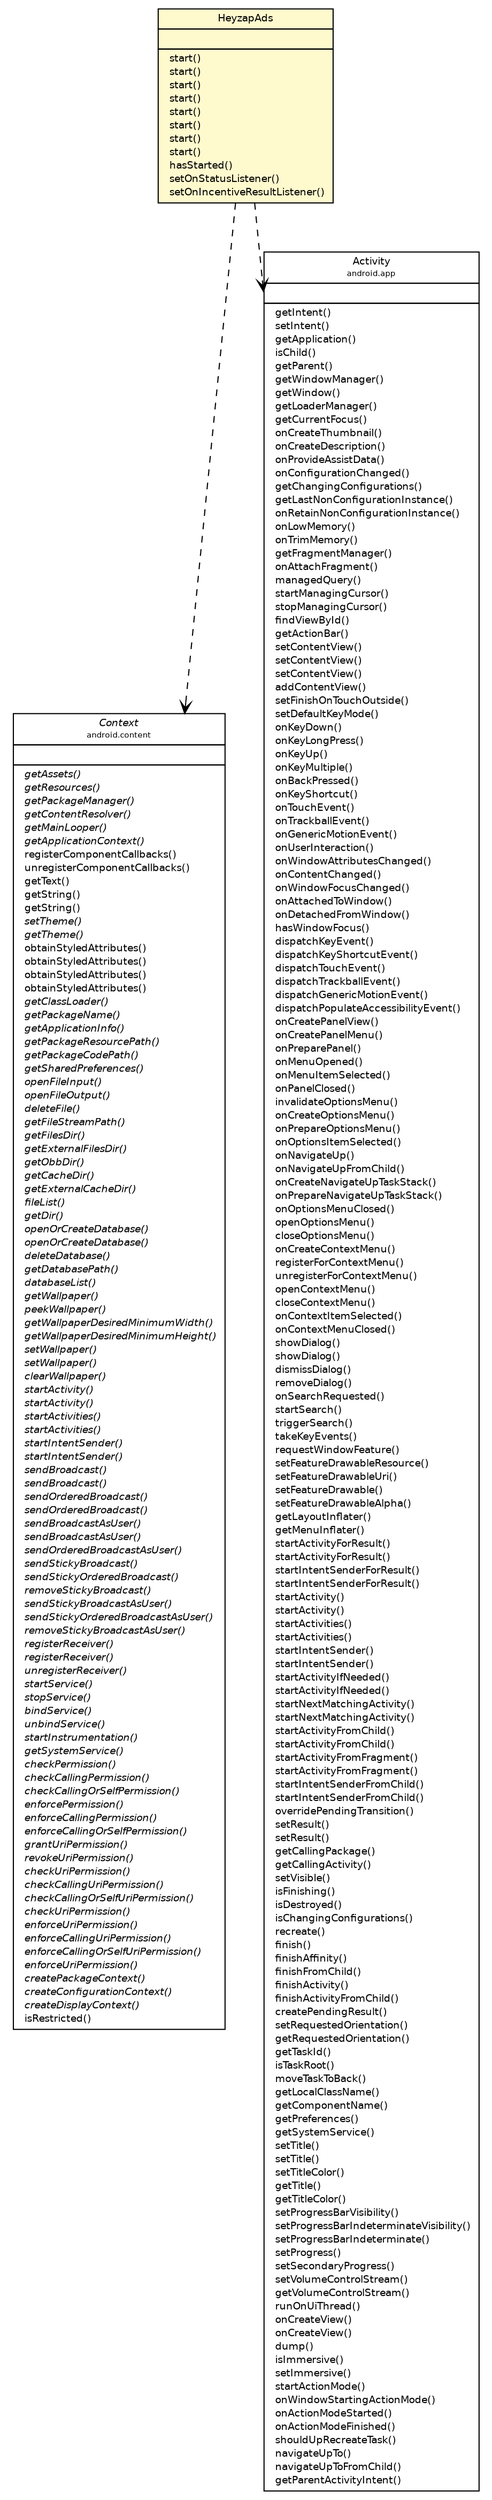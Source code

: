 #!/usr/local/bin/dot
#
# Class diagram 
# Generated by UMLGraph version 5.2 (http://www.umlgraph.org/)
#

digraph G {
	edge [fontname="Helvetica",fontsize=10,labelfontname="Helvetica",labelfontsize=10];
	node [fontname="Helvetica",fontsize=10,shape=plaintext];
	nodesep=0.25;
	ranksep=0.5;
	// com.heyzap.sdk.ads.HeyzapAds
	c7867 [label=<<table title="com.heyzap.sdk.ads.HeyzapAds" border="0" cellborder="1" cellspacing="0" cellpadding="2" port="p" bgcolor="lemonChiffon" href="./HeyzapAds.html">
		<tr><td><table border="0" cellspacing="0" cellpadding="1">
<tr><td align="center" balign="center"> HeyzapAds </td></tr>
		</table></td></tr>
		<tr><td><table border="0" cellspacing="0" cellpadding="1">
<tr><td align="left" balign="left">  </td></tr>
		</table></td></tr>
		<tr><td><table border="0" cellspacing="0" cellpadding="1">
<tr><td align="left" balign="left">  start() </td></tr>
<tr><td align="left" balign="left">  start() </td></tr>
<tr><td align="left" balign="left">  start() </td></tr>
<tr><td align="left" balign="left">  start() </td></tr>
<tr><td align="left" balign="left">  start() </td></tr>
<tr><td align="left" balign="left">  start() </td></tr>
<tr><td align="left" balign="left">  start() </td></tr>
<tr><td align="left" balign="left">  start() </td></tr>
<tr><td align="left" balign="left">  hasStarted() </td></tr>
<tr><td align="left" balign="left">  setOnStatusListener() </td></tr>
<tr><td align="left" balign="left">  setOnIncentiveResultListener() </td></tr>
		</table></td></tr>
		</table>>, fontname="Helvetica", fontcolor="black", fontsize=9.0];
	// com.heyzap.sdk.ads.HeyzapAds DEPEND android.content.Context
	c7867:p -> c7885:p [taillabel="", label="", headlabel="", fontname="Helvetica", fontcolor="black", fontsize=10.0, color="black", arrowhead=open, style=dashed];
	// com.heyzap.sdk.ads.HeyzapAds DEPEND android.app.Activity
	c7867:p -> c7886:p [taillabel="", label="", headlabel="", fontname="Helvetica", fontcolor="black", fontsize=10.0, color="black", arrowhead=open, style=dashed];
	// android.content.Context
	c7885 [label=<<table title="android.content.Context" border="0" cellborder="1" cellspacing="0" cellpadding="2" port="p" href="http://java.sun.com/j2se/1.4.2/docs/api/android/content/Context.html">
		<tr><td><table border="0" cellspacing="0" cellpadding="1">
<tr><td align="center" balign="center"><font face="Helvetica-Oblique"> Context </font></td></tr>
<tr><td align="center" balign="center"><font point-size="7.0"> android.content </font></td></tr>
		</table></td></tr>
		<tr><td><table border="0" cellspacing="0" cellpadding="1">
<tr><td align="left" balign="left">  </td></tr>
		</table></td></tr>
		<tr><td><table border="0" cellspacing="0" cellpadding="1">
<tr><td align="left" balign="left"><font face="Helvetica-Oblique" point-size="9.0">  getAssets() </font></td></tr>
<tr><td align="left" balign="left"><font face="Helvetica-Oblique" point-size="9.0">  getResources() </font></td></tr>
<tr><td align="left" balign="left"><font face="Helvetica-Oblique" point-size="9.0">  getPackageManager() </font></td></tr>
<tr><td align="left" balign="left"><font face="Helvetica-Oblique" point-size="9.0">  getContentResolver() </font></td></tr>
<tr><td align="left" balign="left"><font face="Helvetica-Oblique" point-size="9.0">  getMainLooper() </font></td></tr>
<tr><td align="left" balign="left"><font face="Helvetica-Oblique" point-size="9.0">  getApplicationContext() </font></td></tr>
<tr><td align="left" balign="left">  registerComponentCallbacks() </td></tr>
<tr><td align="left" balign="left">  unregisterComponentCallbacks() </td></tr>
<tr><td align="left" balign="left">  getText() </td></tr>
<tr><td align="left" balign="left">  getString() </td></tr>
<tr><td align="left" balign="left">  getString() </td></tr>
<tr><td align="left" balign="left"><font face="Helvetica-Oblique" point-size="9.0">  setTheme() </font></td></tr>
<tr><td align="left" balign="left"><font face="Helvetica-Oblique" point-size="9.0">  getTheme() </font></td></tr>
<tr><td align="left" balign="left">  obtainStyledAttributes() </td></tr>
<tr><td align="left" balign="left">  obtainStyledAttributes() </td></tr>
<tr><td align="left" balign="left">  obtainStyledAttributes() </td></tr>
<tr><td align="left" balign="left">  obtainStyledAttributes() </td></tr>
<tr><td align="left" balign="left"><font face="Helvetica-Oblique" point-size="9.0">  getClassLoader() </font></td></tr>
<tr><td align="left" balign="left"><font face="Helvetica-Oblique" point-size="9.0">  getPackageName() </font></td></tr>
<tr><td align="left" balign="left"><font face="Helvetica-Oblique" point-size="9.0">  getApplicationInfo() </font></td></tr>
<tr><td align="left" balign="left"><font face="Helvetica-Oblique" point-size="9.0">  getPackageResourcePath() </font></td></tr>
<tr><td align="left" balign="left"><font face="Helvetica-Oblique" point-size="9.0">  getPackageCodePath() </font></td></tr>
<tr><td align="left" balign="left"><font face="Helvetica-Oblique" point-size="9.0">  getSharedPreferences() </font></td></tr>
<tr><td align="left" balign="left"><font face="Helvetica-Oblique" point-size="9.0">  openFileInput() </font></td></tr>
<tr><td align="left" balign="left"><font face="Helvetica-Oblique" point-size="9.0">  openFileOutput() </font></td></tr>
<tr><td align="left" balign="left"><font face="Helvetica-Oblique" point-size="9.0">  deleteFile() </font></td></tr>
<tr><td align="left" balign="left"><font face="Helvetica-Oblique" point-size="9.0">  getFileStreamPath() </font></td></tr>
<tr><td align="left" balign="left"><font face="Helvetica-Oblique" point-size="9.0">  getFilesDir() </font></td></tr>
<tr><td align="left" balign="left"><font face="Helvetica-Oblique" point-size="9.0">  getExternalFilesDir() </font></td></tr>
<tr><td align="left" balign="left"><font face="Helvetica-Oblique" point-size="9.0">  getObbDir() </font></td></tr>
<tr><td align="left" balign="left"><font face="Helvetica-Oblique" point-size="9.0">  getCacheDir() </font></td></tr>
<tr><td align="left" balign="left"><font face="Helvetica-Oblique" point-size="9.0">  getExternalCacheDir() </font></td></tr>
<tr><td align="left" balign="left"><font face="Helvetica-Oblique" point-size="9.0">  fileList() </font></td></tr>
<tr><td align="left" balign="left"><font face="Helvetica-Oblique" point-size="9.0">  getDir() </font></td></tr>
<tr><td align="left" balign="left"><font face="Helvetica-Oblique" point-size="9.0">  openOrCreateDatabase() </font></td></tr>
<tr><td align="left" balign="left"><font face="Helvetica-Oblique" point-size="9.0">  openOrCreateDatabase() </font></td></tr>
<tr><td align="left" balign="left"><font face="Helvetica-Oblique" point-size="9.0">  deleteDatabase() </font></td></tr>
<tr><td align="left" balign="left"><font face="Helvetica-Oblique" point-size="9.0">  getDatabasePath() </font></td></tr>
<tr><td align="left" balign="left"><font face="Helvetica-Oblique" point-size="9.0">  databaseList() </font></td></tr>
<tr><td align="left" balign="left"><font face="Helvetica-Oblique" point-size="9.0">  getWallpaper() </font></td></tr>
<tr><td align="left" balign="left"><font face="Helvetica-Oblique" point-size="9.0">  peekWallpaper() </font></td></tr>
<tr><td align="left" balign="left"><font face="Helvetica-Oblique" point-size="9.0">  getWallpaperDesiredMinimumWidth() </font></td></tr>
<tr><td align="left" balign="left"><font face="Helvetica-Oblique" point-size="9.0">  getWallpaperDesiredMinimumHeight() </font></td></tr>
<tr><td align="left" balign="left"><font face="Helvetica-Oblique" point-size="9.0">  setWallpaper() </font></td></tr>
<tr><td align="left" balign="left"><font face="Helvetica-Oblique" point-size="9.0">  setWallpaper() </font></td></tr>
<tr><td align="left" balign="left"><font face="Helvetica-Oblique" point-size="9.0">  clearWallpaper() </font></td></tr>
<tr><td align="left" balign="left"><font face="Helvetica-Oblique" point-size="9.0">  startActivity() </font></td></tr>
<tr><td align="left" balign="left"><font face="Helvetica-Oblique" point-size="9.0">  startActivity() </font></td></tr>
<tr><td align="left" balign="left"><font face="Helvetica-Oblique" point-size="9.0">  startActivities() </font></td></tr>
<tr><td align="left" balign="left"><font face="Helvetica-Oblique" point-size="9.0">  startActivities() </font></td></tr>
<tr><td align="left" balign="left"><font face="Helvetica-Oblique" point-size="9.0">  startIntentSender() </font></td></tr>
<tr><td align="left" balign="left"><font face="Helvetica-Oblique" point-size="9.0">  startIntentSender() </font></td></tr>
<tr><td align="left" balign="left"><font face="Helvetica-Oblique" point-size="9.0">  sendBroadcast() </font></td></tr>
<tr><td align="left" balign="left"><font face="Helvetica-Oblique" point-size="9.0">  sendBroadcast() </font></td></tr>
<tr><td align="left" balign="left"><font face="Helvetica-Oblique" point-size="9.0">  sendOrderedBroadcast() </font></td></tr>
<tr><td align="left" balign="left"><font face="Helvetica-Oblique" point-size="9.0">  sendOrderedBroadcast() </font></td></tr>
<tr><td align="left" balign="left"><font face="Helvetica-Oblique" point-size="9.0">  sendBroadcastAsUser() </font></td></tr>
<tr><td align="left" balign="left"><font face="Helvetica-Oblique" point-size="9.0">  sendBroadcastAsUser() </font></td></tr>
<tr><td align="left" balign="left"><font face="Helvetica-Oblique" point-size="9.0">  sendOrderedBroadcastAsUser() </font></td></tr>
<tr><td align="left" balign="left"><font face="Helvetica-Oblique" point-size="9.0">  sendStickyBroadcast() </font></td></tr>
<tr><td align="left" balign="left"><font face="Helvetica-Oblique" point-size="9.0">  sendStickyOrderedBroadcast() </font></td></tr>
<tr><td align="left" balign="left"><font face="Helvetica-Oblique" point-size="9.0">  removeStickyBroadcast() </font></td></tr>
<tr><td align="left" balign="left"><font face="Helvetica-Oblique" point-size="9.0">  sendStickyBroadcastAsUser() </font></td></tr>
<tr><td align="left" balign="left"><font face="Helvetica-Oblique" point-size="9.0">  sendStickyOrderedBroadcastAsUser() </font></td></tr>
<tr><td align="left" balign="left"><font face="Helvetica-Oblique" point-size="9.0">  removeStickyBroadcastAsUser() </font></td></tr>
<tr><td align="left" balign="left"><font face="Helvetica-Oblique" point-size="9.0">  registerReceiver() </font></td></tr>
<tr><td align="left" balign="left"><font face="Helvetica-Oblique" point-size="9.0">  registerReceiver() </font></td></tr>
<tr><td align="left" balign="left"><font face="Helvetica-Oblique" point-size="9.0">  unregisterReceiver() </font></td></tr>
<tr><td align="left" balign="left"><font face="Helvetica-Oblique" point-size="9.0">  startService() </font></td></tr>
<tr><td align="left" balign="left"><font face="Helvetica-Oblique" point-size="9.0">  stopService() </font></td></tr>
<tr><td align="left" balign="left"><font face="Helvetica-Oblique" point-size="9.0">  bindService() </font></td></tr>
<tr><td align="left" balign="left"><font face="Helvetica-Oblique" point-size="9.0">  unbindService() </font></td></tr>
<tr><td align="left" balign="left"><font face="Helvetica-Oblique" point-size="9.0">  startInstrumentation() </font></td></tr>
<tr><td align="left" balign="left"><font face="Helvetica-Oblique" point-size="9.0">  getSystemService() </font></td></tr>
<tr><td align="left" balign="left"><font face="Helvetica-Oblique" point-size="9.0">  checkPermission() </font></td></tr>
<tr><td align="left" balign="left"><font face="Helvetica-Oblique" point-size="9.0">  checkCallingPermission() </font></td></tr>
<tr><td align="left" balign="left"><font face="Helvetica-Oblique" point-size="9.0">  checkCallingOrSelfPermission() </font></td></tr>
<tr><td align="left" balign="left"><font face="Helvetica-Oblique" point-size="9.0">  enforcePermission() </font></td></tr>
<tr><td align="left" balign="left"><font face="Helvetica-Oblique" point-size="9.0">  enforceCallingPermission() </font></td></tr>
<tr><td align="left" balign="left"><font face="Helvetica-Oblique" point-size="9.0">  enforceCallingOrSelfPermission() </font></td></tr>
<tr><td align="left" balign="left"><font face="Helvetica-Oblique" point-size="9.0">  grantUriPermission() </font></td></tr>
<tr><td align="left" balign="left"><font face="Helvetica-Oblique" point-size="9.0">  revokeUriPermission() </font></td></tr>
<tr><td align="left" balign="left"><font face="Helvetica-Oblique" point-size="9.0">  checkUriPermission() </font></td></tr>
<tr><td align="left" balign="left"><font face="Helvetica-Oblique" point-size="9.0">  checkCallingUriPermission() </font></td></tr>
<tr><td align="left" balign="left"><font face="Helvetica-Oblique" point-size="9.0">  checkCallingOrSelfUriPermission() </font></td></tr>
<tr><td align="left" balign="left"><font face="Helvetica-Oblique" point-size="9.0">  checkUriPermission() </font></td></tr>
<tr><td align="left" balign="left"><font face="Helvetica-Oblique" point-size="9.0">  enforceUriPermission() </font></td></tr>
<tr><td align="left" balign="left"><font face="Helvetica-Oblique" point-size="9.0">  enforceCallingUriPermission() </font></td></tr>
<tr><td align="left" balign="left"><font face="Helvetica-Oblique" point-size="9.0">  enforceCallingOrSelfUriPermission() </font></td></tr>
<tr><td align="left" balign="left"><font face="Helvetica-Oblique" point-size="9.0">  enforceUriPermission() </font></td></tr>
<tr><td align="left" balign="left"><font face="Helvetica-Oblique" point-size="9.0">  createPackageContext() </font></td></tr>
<tr><td align="left" balign="left"><font face="Helvetica-Oblique" point-size="9.0">  createConfigurationContext() </font></td></tr>
<tr><td align="left" balign="left"><font face="Helvetica-Oblique" point-size="9.0">  createDisplayContext() </font></td></tr>
<tr><td align="left" balign="left">  isRestricted() </td></tr>
		</table></td></tr>
		</table>>, fontname="Helvetica", fontcolor="black", fontsize=9.0];
	// android.app.Activity
	c7886 [label=<<table title="android.app.Activity" border="0" cellborder="1" cellspacing="0" cellpadding="2" port="p" href="http://java.sun.com/j2se/1.4.2/docs/api/android/app/Activity.html">
		<tr><td><table border="0" cellspacing="0" cellpadding="1">
<tr><td align="center" balign="center"> Activity </td></tr>
<tr><td align="center" balign="center"><font point-size="7.0"> android.app </font></td></tr>
		</table></td></tr>
		<tr><td><table border="0" cellspacing="0" cellpadding="1">
<tr><td align="left" balign="left">  </td></tr>
		</table></td></tr>
		<tr><td><table border="0" cellspacing="0" cellpadding="1">
<tr><td align="left" balign="left">  getIntent() </td></tr>
<tr><td align="left" balign="left">  setIntent() </td></tr>
<tr><td align="left" balign="left">  getApplication() </td></tr>
<tr><td align="left" balign="left">  isChild() </td></tr>
<tr><td align="left" balign="left">  getParent() </td></tr>
<tr><td align="left" balign="left">  getWindowManager() </td></tr>
<tr><td align="left" balign="left">  getWindow() </td></tr>
<tr><td align="left" balign="left">  getLoaderManager() </td></tr>
<tr><td align="left" balign="left">  getCurrentFocus() </td></tr>
<tr><td align="left" balign="left">  onCreateThumbnail() </td></tr>
<tr><td align="left" balign="left">  onCreateDescription() </td></tr>
<tr><td align="left" balign="left">  onProvideAssistData() </td></tr>
<tr><td align="left" balign="left">  onConfigurationChanged() </td></tr>
<tr><td align="left" balign="left">  getChangingConfigurations() </td></tr>
<tr><td align="left" balign="left">  getLastNonConfigurationInstance() </td></tr>
<tr><td align="left" balign="left">  onRetainNonConfigurationInstance() </td></tr>
<tr><td align="left" balign="left">  onLowMemory() </td></tr>
<tr><td align="left" balign="left">  onTrimMemory() </td></tr>
<tr><td align="left" balign="left">  getFragmentManager() </td></tr>
<tr><td align="left" balign="left">  onAttachFragment() </td></tr>
<tr><td align="left" balign="left">  managedQuery() </td></tr>
<tr><td align="left" balign="left">  startManagingCursor() </td></tr>
<tr><td align="left" balign="left">  stopManagingCursor() </td></tr>
<tr><td align="left" balign="left">  findViewById() </td></tr>
<tr><td align="left" balign="left">  getActionBar() </td></tr>
<tr><td align="left" balign="left">  setContentView() </td></tr>
<tr><td align="left" balign="left">  setContentView() </td></tr>
<tr><td align="left" balign="left">  setContentView() </td></tr>
<tr><td align="left" balign="left">  addContentView() </td></tr>
<tr><td align="left" balign="left">  setFinishOnTouchOutside() </td></tr>
<tr><td align="left" balign="left">  setDefaultKeyMode() </td></tr>
<tr><td align="left" balign="left">  onKeyDown() </td></tr>
<tr><td align="left" balign="left">  onKeyLongPress() </td></tr>
<tr><td align="left" balign="left">  onKeyUp() </td></tr>
<tr><td align="left" balign="left">  onKeyMultiple() </td></tr>
<tr><td align="left" balign="left">  onBackPressed() </td></tr>
<tr><td align="left" balign="left">  onKeyShortcut() </td></tr>
<tr><td align="left" balign="left">  onTouchEvent() </td></tr>
<tr><td align="left" balign="left">  onTrackballEvent() </td></tr>
<tr><td align="left" balign="left">  onGenericMotionEvent() </td></tr>
<tr><td align="left" balign="left">  onUserInteraction() </td></tr>
<tr><td align="left" balign="left">  onWindowAttributesChanged() </td></tr>
<tr><td align="left" balign="left">  onContentChanged() </td></tr>
<tr><td align="left" balign="left">  onWindowFocusChanged() </td></tr>
<tr><td align="left" balign="left">  onAttachedToWindow() </td></tr>
<tr><td align="left" balign="left">  onDetachedFromWindow() </td></tr>
<tr><td align="left" balign="left">  hasWindowFocus() </td></tr>
<tr><td align="left" balign="left">  dispatchKeyEvent() </td></tr>
<tr><td align="left" balign="left">  dispatchKeyShortcutEvent() </td></tr>
<tr><td align="left" balign="left">  dispatchTouchEvent() </td></tr>
<tr><td align="left" balign="left">  dispatchTrackballEvent() </td></tr>
<tr><td align="left" balign="left">  dispatchGenericMotionEvent() </td></tr>
<tr><td align="left" balign="left">  dispatchPopulateAccessibilityEvent() </td></tr>
<tr><td align="left" balign="left">  onCreatePanelView() </td></tr>
<tr><td align="left" balign="left">  onCreatePanelMenu() </td></tr>
<tr><td align="left" balign="left">  onPreparePanel() </td></tr>
<tr><td align="left" balign="left">  onMenuOpened() </td></tr>
<tr><td align="left" balign="left">  onMenuItemSelected() </td></tr>
<tr><td align="left" balign="left">  onPanelClosed() </td></tr>
<tr><td align="left" balign="left">  invalidateOptionsMenu() </td></tr>
<tr><td align="left" balign="left">  onCreateOptionsMenu() </td></tr>
<tr><td align="left" balign="left">  onPrepareOptionsMenu() </td></tr>
<tr><td align="left" balign="left">  onOptionsItemSelected() </td></tr>
<tr><td align="left" balign="left">  onNavigateUp() </td></tr>
<tr><td align="left" balign="left">  onNavigateUpFromChild() </td></tr>
<tr><td align="left" balign="left">  onCreateNavigateUpTaskStack() </td></tr>
<tr><td align="left" balign="left">  onPrepareNavigateUpTaskStack() </td></tr>
<tr><td align="left" balign="left">  onOptionsMenuClosed() </td></tr>
<tr><td align="left" balign="left">  openOptionsMenu() </td></tr>
<tr><td align="left" balign="left">  closeOptionsMenu() </td></tr>
<tr><td align="left" balign="left">  onCreateContextMenu() </td></tr>
<tr><td align="left" balign="left">  registerForContextMenu() </td></tr>
<tr><td align="left" balign="left">  unregisterForContextMenu() </td></tr>
<tr><td align="left" balign="left">  openContextMenu() </td></tr>
<tr><td align="left" balign="left">  closeContextMenu() </td></tr>
<tr><td align="left" balign="left">  onContextItemSelected() </td></tr>
<tr><td align="left" balign="left">  onContextMenuClosed() </td></tr>
<tr><td align="left" balign="left">  showDialog() </td></tr>
<tr><td align="left" balign="left">  showDialog() </td></tr>
<tr><td align="left" balign="left">  dismissDialog() </td></tr>
<tr><td align="left" balign="left">  removeDialog() </td></tr>
<tr><td align="left" balign="left">  onSearchRequested() </td></tr>
<tr><td align="left" balign="left">  startSearch() </td></tr>
<tr><td align="left" balign="left">  triggerSearch() </td></tr>
<tr><td align="left" balign="left">  takeKeyEvents() </td></tr>
<tr><td align="left" balign="left">  requestWindowFeature() </td></tr>
<tr><td align="left" balign="left">  setFeatureDrawableResource() </td></tr>
<tr><td align="left" balign="left">  setFeatureDrawableUri() </td></tr>
<tr><td align="left" balign="left">  setFeatureDrawable() </td></tr>
<tr><td align="left" balign="left">  setFeatureDrawableAlpha() </td></tr>
<tr><td align="left" balign="left">  getLayoutInflater() </td></tr>
<tr><td align="left" balign="left">  getMenuInflater() </td></tr>
<tr><td align="left" balign="left">  startActivityForResult() </td></tr>
<tr><td align="left" balign="left">  startActivityForResult() </td></tr>
<tr><td align="left" balign="left">  startIntentSenderForResult() </td></tr>
<tr><td align="left" balign="left">  startIntentSenderForResult() </td></tr>
<tr><td align="left" balign="left">  startActivity() </td></tr>
<tr><td align="left" balign="left">  startActivity() </td></tr>
<tr><td align="left" balign="left">  startActivities() </td></tr>
<tr><td align="left" balign="left">  startActivities() </td></tr>
<tr><td align="left" balign="left">  startIntentSender() </td></tr>
<tr><td align="left" balign="left">  startIntentSender() </td></tr>
<tr><td align="left" balign="left">  startActivityIfNeeded() </td></tr>
<tr><td align="left" balign="left">  startActivityIfNeeded() </td></tr>
<tr><td align="left" balign="left">  startNextMatchingActivity() </td></tr>
<tr><td align="left" balign="left">  startNextMatchingActivity() </td></tr>
<tr><td align="left" balign="left">  startActivityFromChild() </td></tr>
<tr><td align="left" balign="left">  startActivityFromChild() </td></tr>
<tr><td align="left" balign="left">  startActivityFromFragment() </td></tr>
<tr><td align="left" balign="left">  startActivityFromFragment() </td></tr>
<tr><td align="left" balign="left">  startIntentSenderFromChild() </td></tr>
<tr><td align="left" balign="left">  startIntentSenderFromChild() </td></tr>
<tr><td align="left" balign="left">  overridePendingTransition() </td></tr>
<tr><td align="left" balign="left">  setResult() </td></tr>
<tr><td align="left" balign="left">  setResult() </td></tr>
<tr><td align="left" balign="left">  getCallingPackage() </td></tr>
<tr><td align="left" balign="left">  getCallingActivity() </td></tr>
<tr><td align="left" balign="left">  setVisible() </td></tr>
<tr><td align="left" balign="left">  isFinishing() </td></tr>
<tr><td align="left" balign="left">  isDestroyed() </td></tr>
<tr><td align="left" balign="left">  isChangingConfigurations() </td></tr>
<tr><td align="left" balign="left">  recreate() </td></tr>
<tr><td align="left" balign="left">  finish() </td></tr>
<tr><td align="left" balign="left">  finishAffinity() </td></tr>
<tr><td align="left" balign="left">  finishFromChild() </td></tr>
<tr><td align="left" balign="left">  finishActivity() </td></tr>
<tr><td align="left" balign="left">  finishActivityFromChild() </td></tr>
<tr><td align="left" balign="left">  createPendingResult() </td></tr>
<tr><td align="left" balign="left">  setRequestedOrientation() </td></tr>
<tr><td align="left" balign="left">  getRequestedOrientation() </td></tr>
<tr><td align="left" balign="left">  getTaskId() </td></tr>
<tr><td align="left" balign="left">  isTaskRoot() </td></tr>
<tr><td align="left" balign="left">  moveTaskToBack() </td></tr>
<tr><td align="left" balign="left">  getLocalClassName() </td></tr>
<tr><td align="left" balign="left">  getComponentName() </td></tr>
<tr><td align="left" balign="left">  getPreferences() </td></tr>
<tr><td align="left" balign="left">  getSystemService() </td></tr>
<tr><td align="left" balign="left">  setTitle() </td></tr>
<tr><td align="left" balign="left">  setTitle() </td></tr>
<tr><td align="left" balign="left">  setTitleColor() </td></tr>
<tr><td align="left" balign="left">  getTitle() </td></tr>
<tr><td align="left" balign="left">  getTitleColor() </td></tr>
<tr><td align="left" balign="left">  setProgressBarVisibility() </td></tr>
<tr><td align="left" balign="left">  setProgressBarIndeterminateVisibility() </td></tr>
<tr><td align="left" balign="left">  setProgressBarIndeterminate() </td></tr>
<tr><td align="left" balign="left">  setProgress() </td></tr>
<tr><td align="left" balign="left">  setSecondaryProgress() </td></tr>
<tr><td align="left" balign="left">  setVolumeControlStream() </td></tr>
<tr><td align="left" balign="left">  getVolumeControlStream() </td></tr>
<tr><td align="left" balign="left">  runOnUiThread() </td></tr>
<tr><td align="left" balign="left">  onCreateView() </td></tr>
<tr><td align="left" balign="left">  onCreateView() </td></tr>
<tr><td align="left" balign="left">  dump() </td></tr>
<tr><td align="left" balign="left">  isImmersive() </td></tr>
<tr><td align="left" balign="left">  setImmersive() </td></tr>
<tr><td align="left" balign="left">  startActionMode() </td></tr>
<tr><td align="left" balign="left">  onWindowStartingActionMode() </td></tr>
<tr><td align="left" balign="left">  onActionModeStarted() </td></tr>
<tr><td align="left" balign="left">  onActionModeFinished() </td></tr>
<tr><td align="left" balign="left">  shouldUpRecreateTask() </td></tr>
<tr><td align="left" balign="left">  navigateUpTo() </td></tr>
<tr><td align="left" balign="left">  navigateUpToFromChild() </td></tr>
<tr><td align="left" balign="left">  getParentActivityIntent() </td></tr>
		</table></td></tr>
		</table>>, fontname="Helvetica", fontcolor="black", fontsize=9.0];
}

